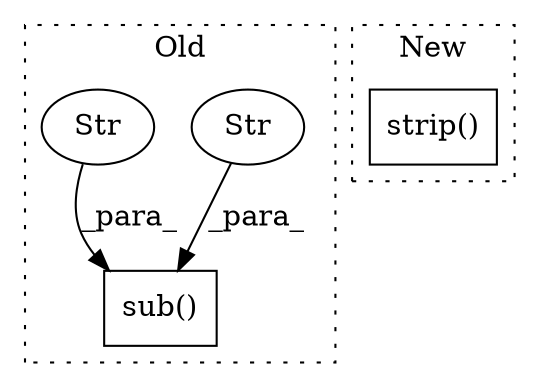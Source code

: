 digraph G {
subgraph cluster0 {
1 [label="sub()" a="75" s="449,473" l="7,1" shape="box"];
3 [label="Str" a="66" s="465" l="2" shape="ellipse"];
4 [label="Str" a="66" s="456" l="7" shape="ellipse"];
label = "Old";
style="dotted";
}
subgraph cluster1 {
2 [label="strip()" a="75" s="494" l="12" shape="box"];
label = "New";
style="dotted";
}
3 -> 1 [label="_para_"];
4 -> 1 [label="_para_"];
}